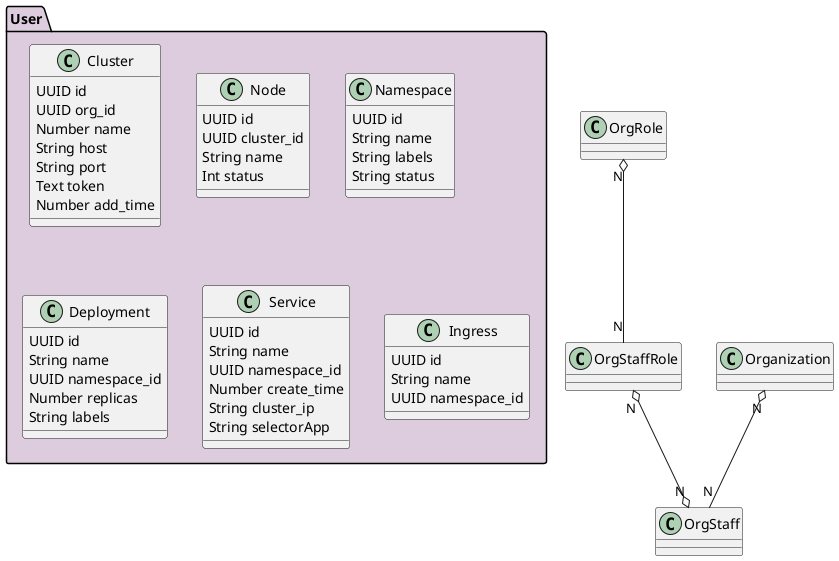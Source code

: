 @startuml
package "User" #DCD{
  class Cluster {
    UUID id
    UUID org_id
    Number name
    String host
    String port
    Text token
    Number add_time
  }
  class Node {
    UUID id
    UUID cluster_id
    String name
    Int status
  }
  class Namespace {
    UUID id
    String name
    String labels
    String status
  }
  class Deployment {
    UUID id
    String name
    UUID namespace_id
    Number replicas
    String labels
  }
  class Service {
    UUID id
    String name
    UUID namespace_id
    Number create_time
    String cluster_ip
    String selectorApp
  }
  class Ingress {
    UUID id
    String name
    UUID namespace_id
  }
}


OrgRole "N" o-- "N" OrgStaffRole
OrgStaffRole "N" o--o "N" OrgStaff
Organization "N" o-- "N" OrgStaff



@enduml
